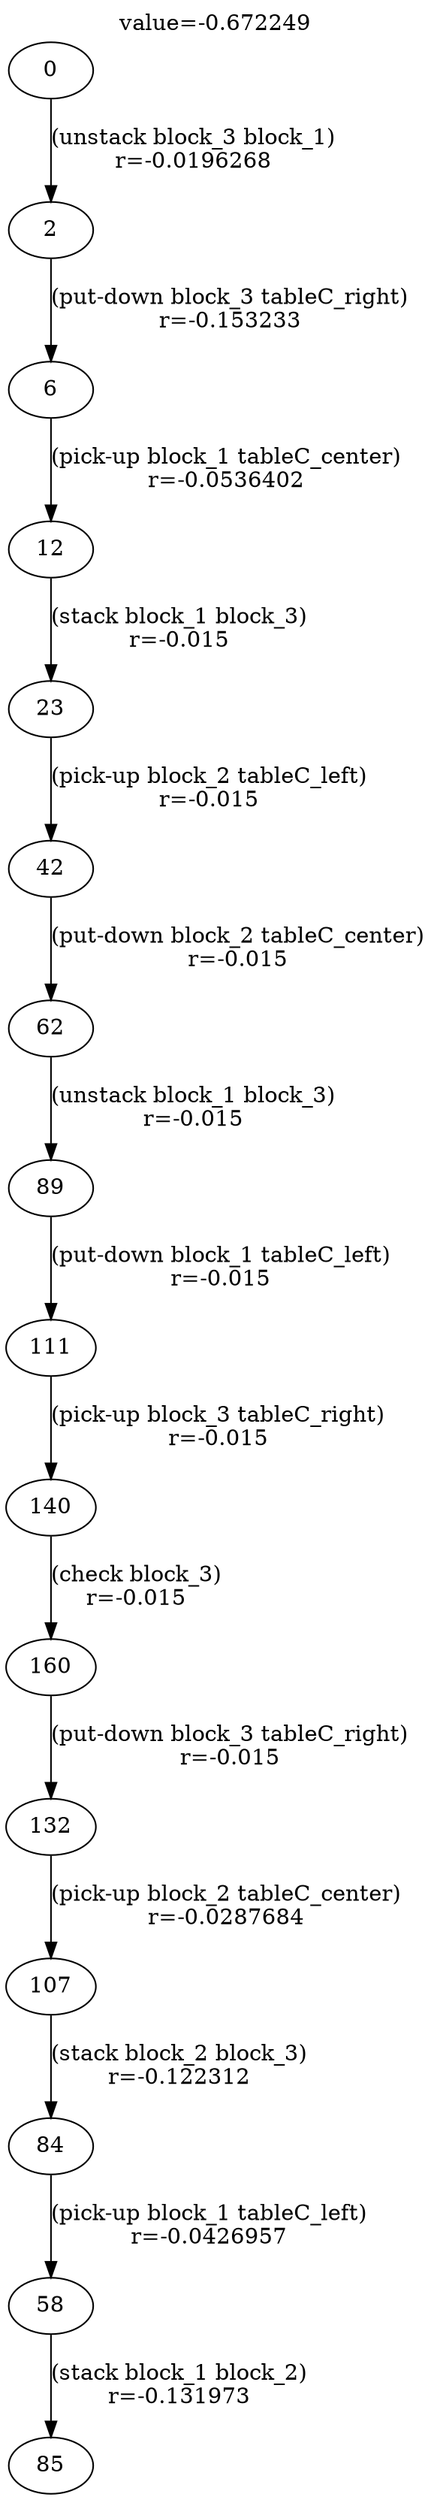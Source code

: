 digraph g{
label="value=-0.672249"
labelloc=top
0->2 [ label="(unstack block_3 block_1)
r=-0.0196268" ];
2->6 [ label="(put-down block_3 tableC_right)
r=-0.153233" ];
6->12 [ label="(pick-up block_1 tableC_center)
r=-0.0536402" ];
12->23 [ label="(stack block_1 block_3)
r=-0.015" ];
23->42 [ label="(pick-up block_2 tableC_left)
r=-0.015" ];
42->62 [ label="(put-down block_2 tableC_center)
r=-0.015" ];
62->89 [ label="(unstack block_1 block_3)
r=-0.015" ];
89->111 [ label="(put-down block_1 tableC_left)
r=-0.015" ];
111->140 [ label="(pick-up block_3 tableC_right)
r=-0.015" ];
140->160 [ label="(check block_3)
r=-0.015" ];
160->132 [ label="(put-down block_3 tableC_right)
r=-0.015" ];
132->107 [ label="(pick-up block_2 tableC_center)
r=-0.0287684" ];
107->84 [ label="(stack block_2 block_3)
r=-0.122312" ];
84->58 [ label="(pick-up block_1 tableC_left)
r=-0.0426957" ];
58->85 [ label="(stack block_1 block_2)
r=-0.131973" ];
}
